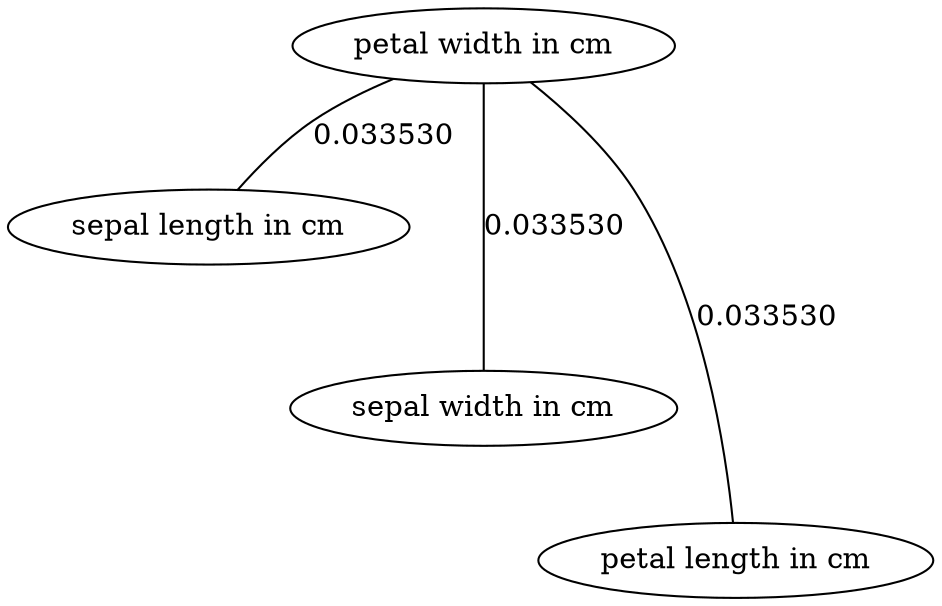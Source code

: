 graph {
	sepallengthincm	 [label="sepal length in cm"];
	sepalwidthincm	 [label="sepal width in cm"];
	petallengthincm	 [label="petal length in cm"];
	petalwidthincm	 [label="petal width in cm"];
	petalwidthincm -- sepallengthincm	 [label=0.033530,
		minlen=1];
	petalwidthincm -- sepalwidthincm	 [label=0.033530,
		minlen=2];
	petalwidthincm -- petallengthincm	 [label=0.033530,
		minlen=3];
}
